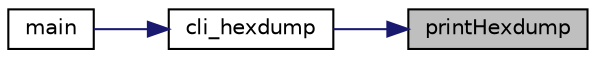 digraph "printHexdump"
{
 // LATEX_PDF_SIZE
  edge [fontname="Helvetica",fontsize="10",labelfontname="Helvetica",labelfontsize="10"];
  node [fontname="Helvetica",fontsize="10",shape=record];
  rankdir="RL";
  Node1 [label="printHexdump",height=0.2,width=0.4,color="black", fillcolor="grey75", style="filled", fontcolor="black",tooltip="Prints Hexdump of drive (n bytes from offset)."];
  Node1 -> Node2 [dir="back",color="midnightblue",fontsize="10",style="solid",fontname="Helvetica"];
  Node2 [label="cli_hexdump",height=0.2,width=0.4,color="black", fillcolor="white", style="filled",URL="$vdisk__cli_8c.html#a20772b649aa69b327e54ce461baacd99",tooltip=" "];
  Node2 -> Node3 [dir="back",color="midnightblue",fontsize="10",style="solid",fontname="Helvetica"];
  Node3 [label="main",height=0.2,width=0.4,color="black", fillcolor="white", style="filled",URL="$vdisk__cli_8c.html#a0ddf1224851353fc92bfbff6f499fa97",tooltip=" "];
}
